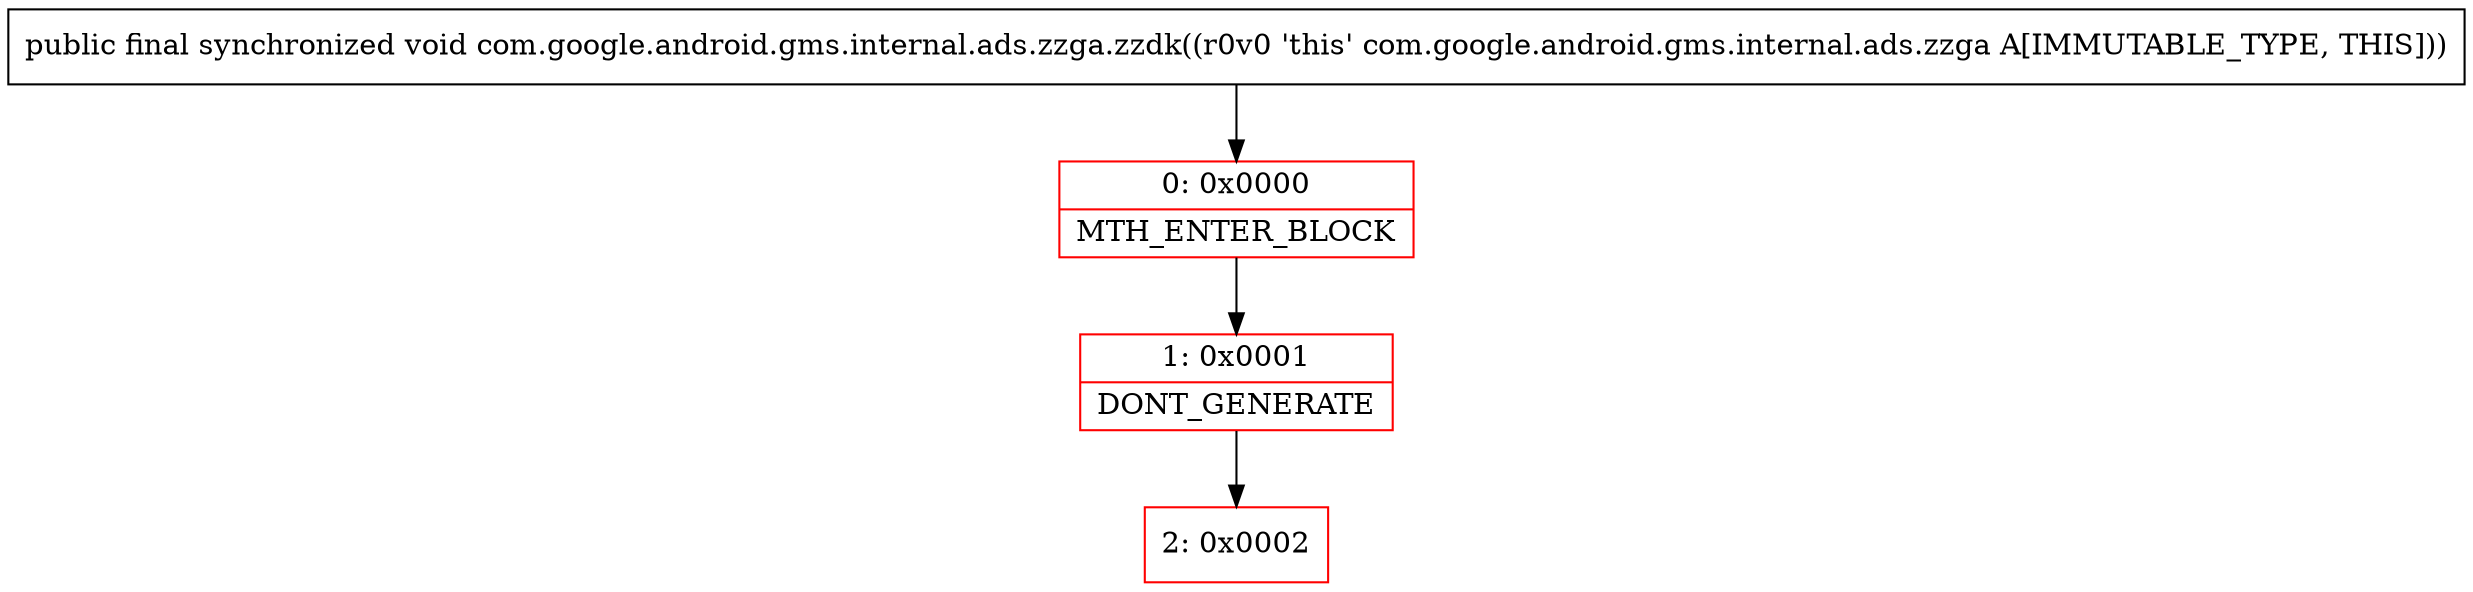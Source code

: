 digraph "CFG forcom.google.android.gms.internal.ads.zzga.zzdk()V" {
subgraph cluster_Region_884764369 {
label = "R(0)";
node [shape=record,color=blue];
}
Node_0 [shape=record,color=red,label="{0\:\ 0x0000|MTH_ENTER_BLOCK\l}"];
Node_1 [shape=record,color=red,label="{1\:\ 0x0001|DONT_GENERATE\l}"];
Node_2 [shape=record,color=red,label="{2\:\ 0x0002}"];
MethodNode[shape=record,label="{public final synchronized void com.google.android.gms.internal.ads.zzga.zzdk((r0v0 'this' com.google.android.gms.internal.ads.zzga A[IMMUTABLE_TYPE, THIS])) }"];
MethodNode -> Node_0;
Node_0 -> Node_1;
Node_1 -> Node_2;
}

